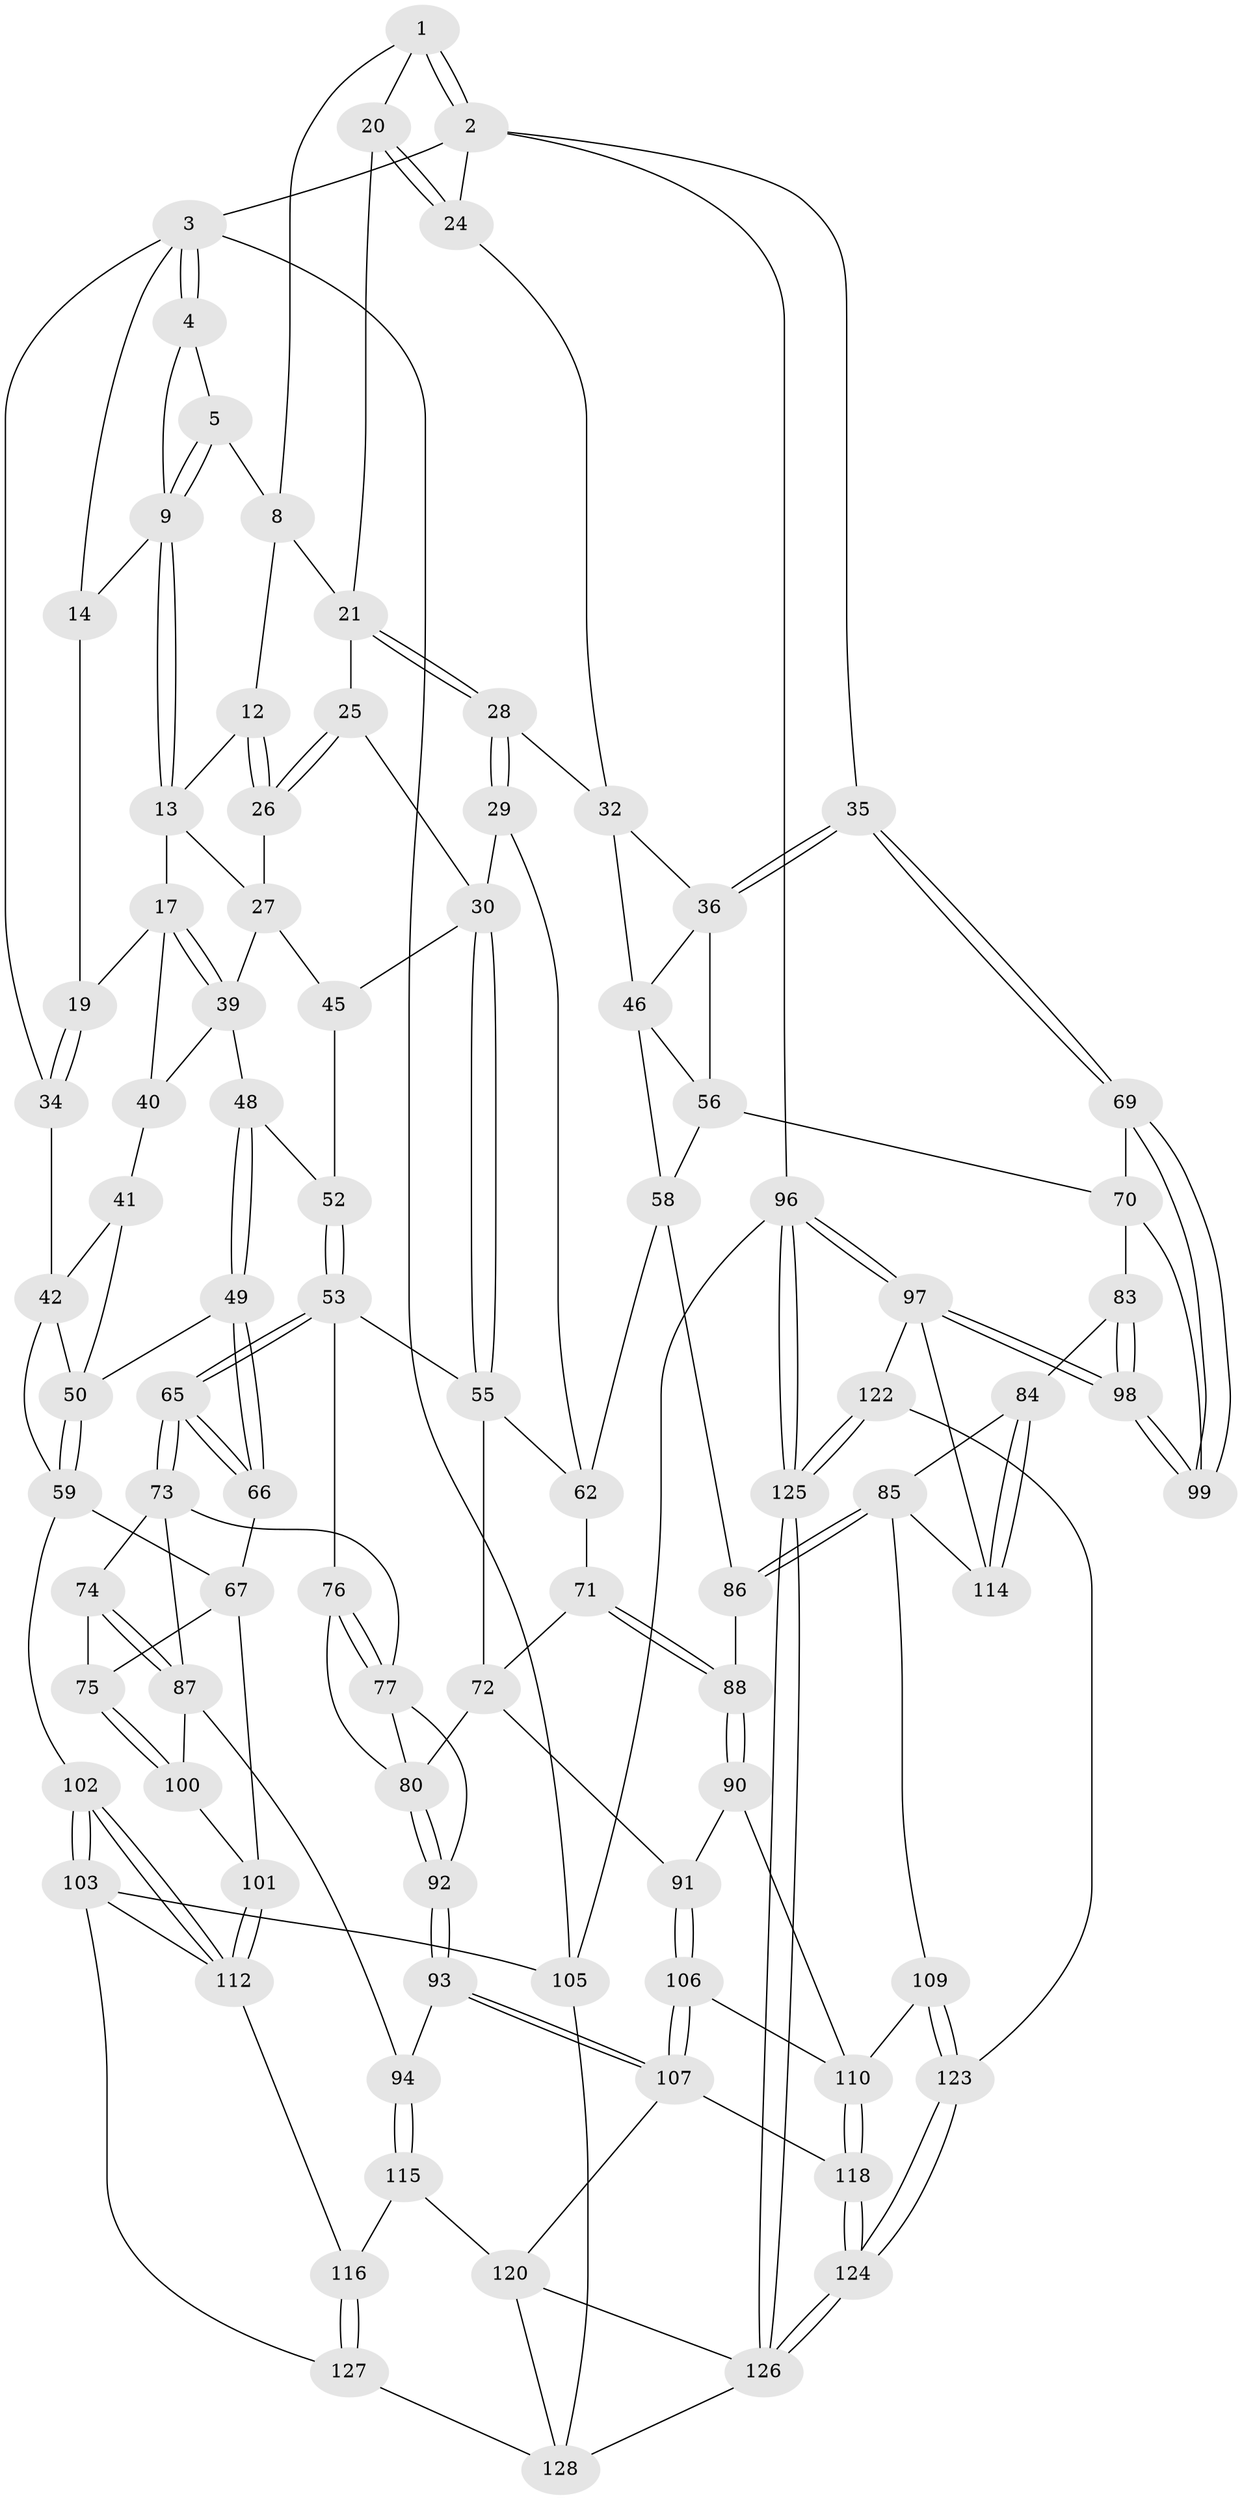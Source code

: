 // original degree distribution, {3: 0.015384615384615385, 6: 0.2153846153846154, 4: 0.23076923076923078, 5: 0.5384615384615384}
// Generated by graph-tools (version 1.1) at 2025/11/02/27/25 16:11:51]
// undirected, 91 vertices, 208 edges
graph export_dot {
graph [start="1"]
  node [color=gray90,style=filled];
  1 [pos="+0.7336157463267731+0",super="+7"];
  2 [pos="+1+0",super="+23"];
  3 [pos="+0+0",super="+15"];
  4 [pos="+0.05544008731282578+0"];
  5 [pos="+0.40690897917818125+0",super="+6"];
  8 [pos="+0.6264302640732843+0.09179397288158785",super="+11"];
  9 [pos="+0.3772291742607854+0.007337625558279037",super="+10"];
  12 [pos="+0.43816638107476136+0.15211332638196295"];
  13 [pos="+0.39195196210547484+0.08509196498682357",super="+16"];
  14 [pos="+0.1459911523362753+0.12551051022463044"];
  17 [pos="+0.21325504221330263+0.23403147408461575",super="+18"];
  19 [pos="+0.12661285266924285+0.1943699171021047"];
  20 [pos="+0.7301599240730775+0.09908006950793"];
  21 [pos="+0.6224209859791294+0.24184311645697332",super="+22"];
  24 [pos="+0.8253331164560777+0.16545020804475127"];
  25 [pos="+0.4867016215233654+0.33565767249489326"];
  26 [pos="+0.4251953699955704+0.2662852461409542"];
  27 [pos="+0.4060462812034327+0.27395817632169733",super="+38"];
  28 [pos="+0.6929432111354775+0.3681481947473844"];
  29 [pos="+0.5975384701523809+0.4113445385748495"];
  30 [pos="+0.5394804200847026+0.42486214339928646",super="+31"];
  32 [pos="+0.8206632213674397+0.19739078089757855",super="+33"];
  34 [pos="+0+0.16610427173048564"];
  35 [pos="+1+0.400608310066371"];
  36 [pos="+1+0.3895682764788305",super="+37"];
  39 [pos="+0.2991759104088246+0.3583719020532264",super="+44"];
  40 [pos="+0.13755743597824935+0.2916442183691149"];
  41 [pos="+0.1370224143295238+0.2932347388771692"];
  42 [pos="+0+0.3900397034157467",super="+43"];
  45 [pos="+0.3429527779708661+0.38679638889421897"];
  46 [pos="+0.8191013508423904+0.39958739606233185",super="+47"];
  48 [pos="+0.21300999944342952+0.4805200449235903"];
  49 [pos="+0.21159694956499214+0.4820660362499824"];
  50 [pos="+0.1695704184766893+0.4542134575220141",super="+51"];
  52 [pos="+0.36447925353362925+0.44560516029681346"];
  53 [pos="+0.44612307812127683+0.5157967238149058",super="+54"];
  55 [pos="+0.5117491828567086+0.47483820762391854",super="+64"];
  56 [pos="+0.9350380988768475+0.4150244130401725",super="+57"];
  58 [pos="+0.8031520012060024+0.5199122569052009",super="+61"];
  59 [pos="+0+0.5614454791064744",super="+60"];
  62 [pos="+0.70520648216466+0.572222727105409",super="+63"];
  65 [pos="+0.43821317783693536+0.5212164377294843"];
  66 [pos="+0.21545511249701366+0.4994244532788517"];
  67 [pos="+0.2137913134688756+0.5180074421928713",super="+68"];
  69 [pos="+1+0.4072079545561178"];
  70 [pos="+0.8781167415166937+0.5443158926144391",super="+82"];
  71 [pos="+0.6757946328142613+0.6143985154203622"];
  72 [pos="+0.5858769746237379+0.6039060354054817",super="+79"];
  73 [pos="+0.41531704830050087+0.5513637477875165",super="+78"];
  74 [pos="+0.3385659290205+0.5871265868082479"];
  75 [pos="+0.2272806558996543+0.5887148308553866"];
  76 [pos="+0.4528769963429687+0.5334327546412909"];
  77 [pos="+0.4468204265634866+0.6579037296363826",super="+89"];
  80 [pos="+0.5218632723296395+0.661425904887896",super="+81"];
  83 [pos="+0.9241962033732795+0.643794878024873"];
  84 [pos="+0.885119483714554+0.7122167804139797"];
  85 [pos="+0.818667221288754+0.7204765103649499",super="+108"];
  86 [pos="+0.7718678958830522+0.6687271220826918"];
  87 [pos="+0.3571965134088508+0.7181729974693372",super="+95"];
  88 [pos="+0.6744505140779566+0.6947300456941917"];
  90 [pos="+0.6713762496194802+0.6968714826415384"];
  91 [pos="+0.5806008469157642+0.6668720374583316"];
  92 [pos="+0.42097427068890647+0.7520327342010681"];
  93 [pos="+0.41280231310836957+0.7645503356766113"];
  94 [pos="+0.37281569379511964+0.7567267502706603"];
  96 [pos="+1+1"];
  97 [pos="+1+0.9382147337059139",super="+113"];
  98 [pos="+1+0.7008430531625814"];
  99 [pos="+1+0.4100662355557346"];
  100 [pos="+0.21279117565316805+0.6600303596299592"];
  101 [pos="+0.15836883688156084+0.7001880443034268"];
  102 [pos="+0+0.7671659102543226"];
  103 [pos="+0+1",super="+104"];
  105 [pos="+0+1"];
  106 [pos="+0.5417893712724733+0.7861388560656023"];
  107 [pos="+0.5125894484452717+0.8412076517463843",super="+119"];
  109 [pos="+0.7802009272754841+0.8085305357076569"];
  110 [pos="+0.6968279943262826+0.8275662194192845",super="+111"];
  112 [pos="+0.14845399003099968+0.7379224038972456",super="+117"];
  114 [pos="+0.9807309560840384+0.820919842910833"];
  115 [pos="+0.31238430778368265+0.8305823859084089"];
  116 [pos="+0.22576481227285305+0.8605270475352561"];
  118 [pos="+0.6627869712411855+0.8659149003567715"];
  120 [pos="+0.4447981391626507+1",super="+121"];
  122 [pos="+0.8607799223005052+0.8740607845590218"];
  123 [pos="+0.8365601927137921+0.8824514577968166"];
  124 [pos="+0.7884900181915807+1"];
  125 [pos="+1+1"];
  126 [pos="+0.8092445670633507+1",super="+130"];
  127 [pos="+0.22493602986535868+0.8636449531326561"];
  128 [pos="+0.23850596417133102+0.8953381805082831",super="+129"];
  1 -- 2;
  1 -- 2;
  1 -- 8;
  1 -- 20;
  2 -- 3;
  2 -- 96;
  2 -- 24;
  2 -- 35;
  3 -- 4;
  3 -- 4;
  3 -- 105;
  3 -- 34;
  3 -- 14;
  4 -- 5;
  4 -- 9;
  5 -- 9;
  5 -- 9;
  5 -- 8;
  8 -- 12;
  8 -- 21;
  9 -- 13;
  9 -- 13;
  9 -- 14;
  12 -- 13;
  12 -- 26;
  12 -- 26;
  13 -- 17;
  13 -- 27;
  14 -- 19;
  17 -- 39;
  17 -- 39;
  17 -- 40;
  17 -- 19;
  19 -- 34;
  19 -- 34;
  20 -- 21;
  20 -- 24;
  20 -- 24;
  21 -- 28;
  21 -- 28;
  21 -- 25;
  24 -- 32;
  25 -- 26;
  25 -- 26;
  25 -- 30;
  26 -- 27;
  27 -- 45;
  27 -- 39;
  28 -- 29;
  28 -- 29;
  28 -- 32;
  29 -- 30;
  29 -- 62;
  30 -- 55;
  30 -- 55;
  30 -- 45;
  32 -- 36;
  32 -- 46;
  34 -- 42;
  35 -- 36;
  35 -- 36;
  35 -- 69;
  35 -- 69;
  36 -- 56;
  36 -- 46;
  39 -- 40;
  39 -- 48;
  40 -- 41;
  41 -- 42;
  41 -- 50;
  42 -- 59;
  42 -- 50;
  45 -- 52;
  46 -- 56;
  46 -- 58;
  48 -- 49;
  48 -- 49;
  48 -- 52;
  49 -- 50;
  49 -- 66;
  49 -- 66;
  50 -- 59;
  50 -- 59;
  52 -- 53;
  52 -- 53;
  53 -- 65;
  53 -- 65;
  53 -- 76;
  53 -- 55;
  55 -- 72;
  55 -- 62;
  56 -- 58;
  56 -- 70;
  58 -- 62;
  58 -- 86;
  59 -- 102;
  59 -- 67;
  62 -- 71;
  65 -- 66;
  65 -- 66;
  65 -- 73;
  65 -- 73;
  66 -- 67;
  67 -- 75;
  67 -- 101;
  69 -- 70;
  69 -- 99;
  69 -- 99;
  70 -- 83;
  70 -- 99;
  71 -- 72;
  71 -- 88;
  71 -- 88;
  72 -- 91;
  72 -- 80;
  73 -- 74;
  73 -- 77;
  73 -- 87;
  74 -- 75;
  74 -- 87;
  74 -- 87;
  75 -- 100;
  75 -- 100;
  76 -- 77;
  76 -- 77;
  76 -- 80;
  77 -- 80;
  77 -- 92;
  80 -- 92;
  80 -- 92;
  83 -- 84;
  83 -- 98;
  83 -- 98;
  84 -- 85;
  84 -- 114;
  84 -- 114;
  85 -- 86;
  85 -- 86;
  85 -- 114;
  85 -- 109;
  86 -- 88;
  87 -- 100;
  87 -- 94;
  88 -- 90;
  88 -- 90;
  90 -- 91;
  90 -- 110;
  91 -- 106;
  91 -- 106;
  92 -- 93;
  92 -- 93;
  93 -- 94;
  93 -- 107;
  93 -- 107;
  94 -- 115;
  94 -- 115;
  96 -- 97;
  96 -- 97;
  96 -- 125;
  96 -- 125;
  96 -- 105;
  97 -- 98;
  97 -- 98;
  97 -- 114;
  97 -- 122;
  98 -- 99;
  98 -- 99;
  100 -- 101;
  101 -- 112;
  101 -- 112;
  102 -- 103;
  102 -- 103;
  102 -- 112;
  102 -- 112;
  103 -- 112;
  103 -- 105;
  103 -- 127;
  105 -- 128;
  106 -- 107;
  106 -- 107;
  106 -- 110;
  107 -- 120;
  107 -- 118;
  109 -- 110;
  109 -- 123;
  109 -- 123;
  110 -- 118;
  110 -- 118;
  112 -- 116;
  115 -- 116;
  115 -- 120;
  116 -- 127;
  116 -- 127;
  118 -- 124;
  118 -- 124;
  120 -- 126;
  120 -- 128;
  122 -- 123;
  122 -- 125;
  122 -- 125;
  123 -- 124;
  123 -- 124;
  124 -- 126;
  124 -- 126;
  125 -- 126;
  125 -- 126;
  126 -- 128;
  127 -- 128;
}
